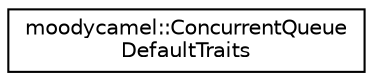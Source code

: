 digraph "Graphical Class Hierarchy"
{
 // LATEX_PDF_SIZE
  edge [fontname="Helvetica",fontsize="10",labelfontname="Helvetica",labelfontsize="10"];
  node [fontname="Helvetica",fontsize="10",shape=record];
  rankdir="LR";
  Node0 [label="moodycamel::ConcurrentQueue\lDefaultTraits",height=0.2,width=0.4,color="black", fillcolor="white", style="filled",URL="$structmoodycamel_1_1ConcurrentQueueDefaultTraits.html",tooltip=" "];
}
